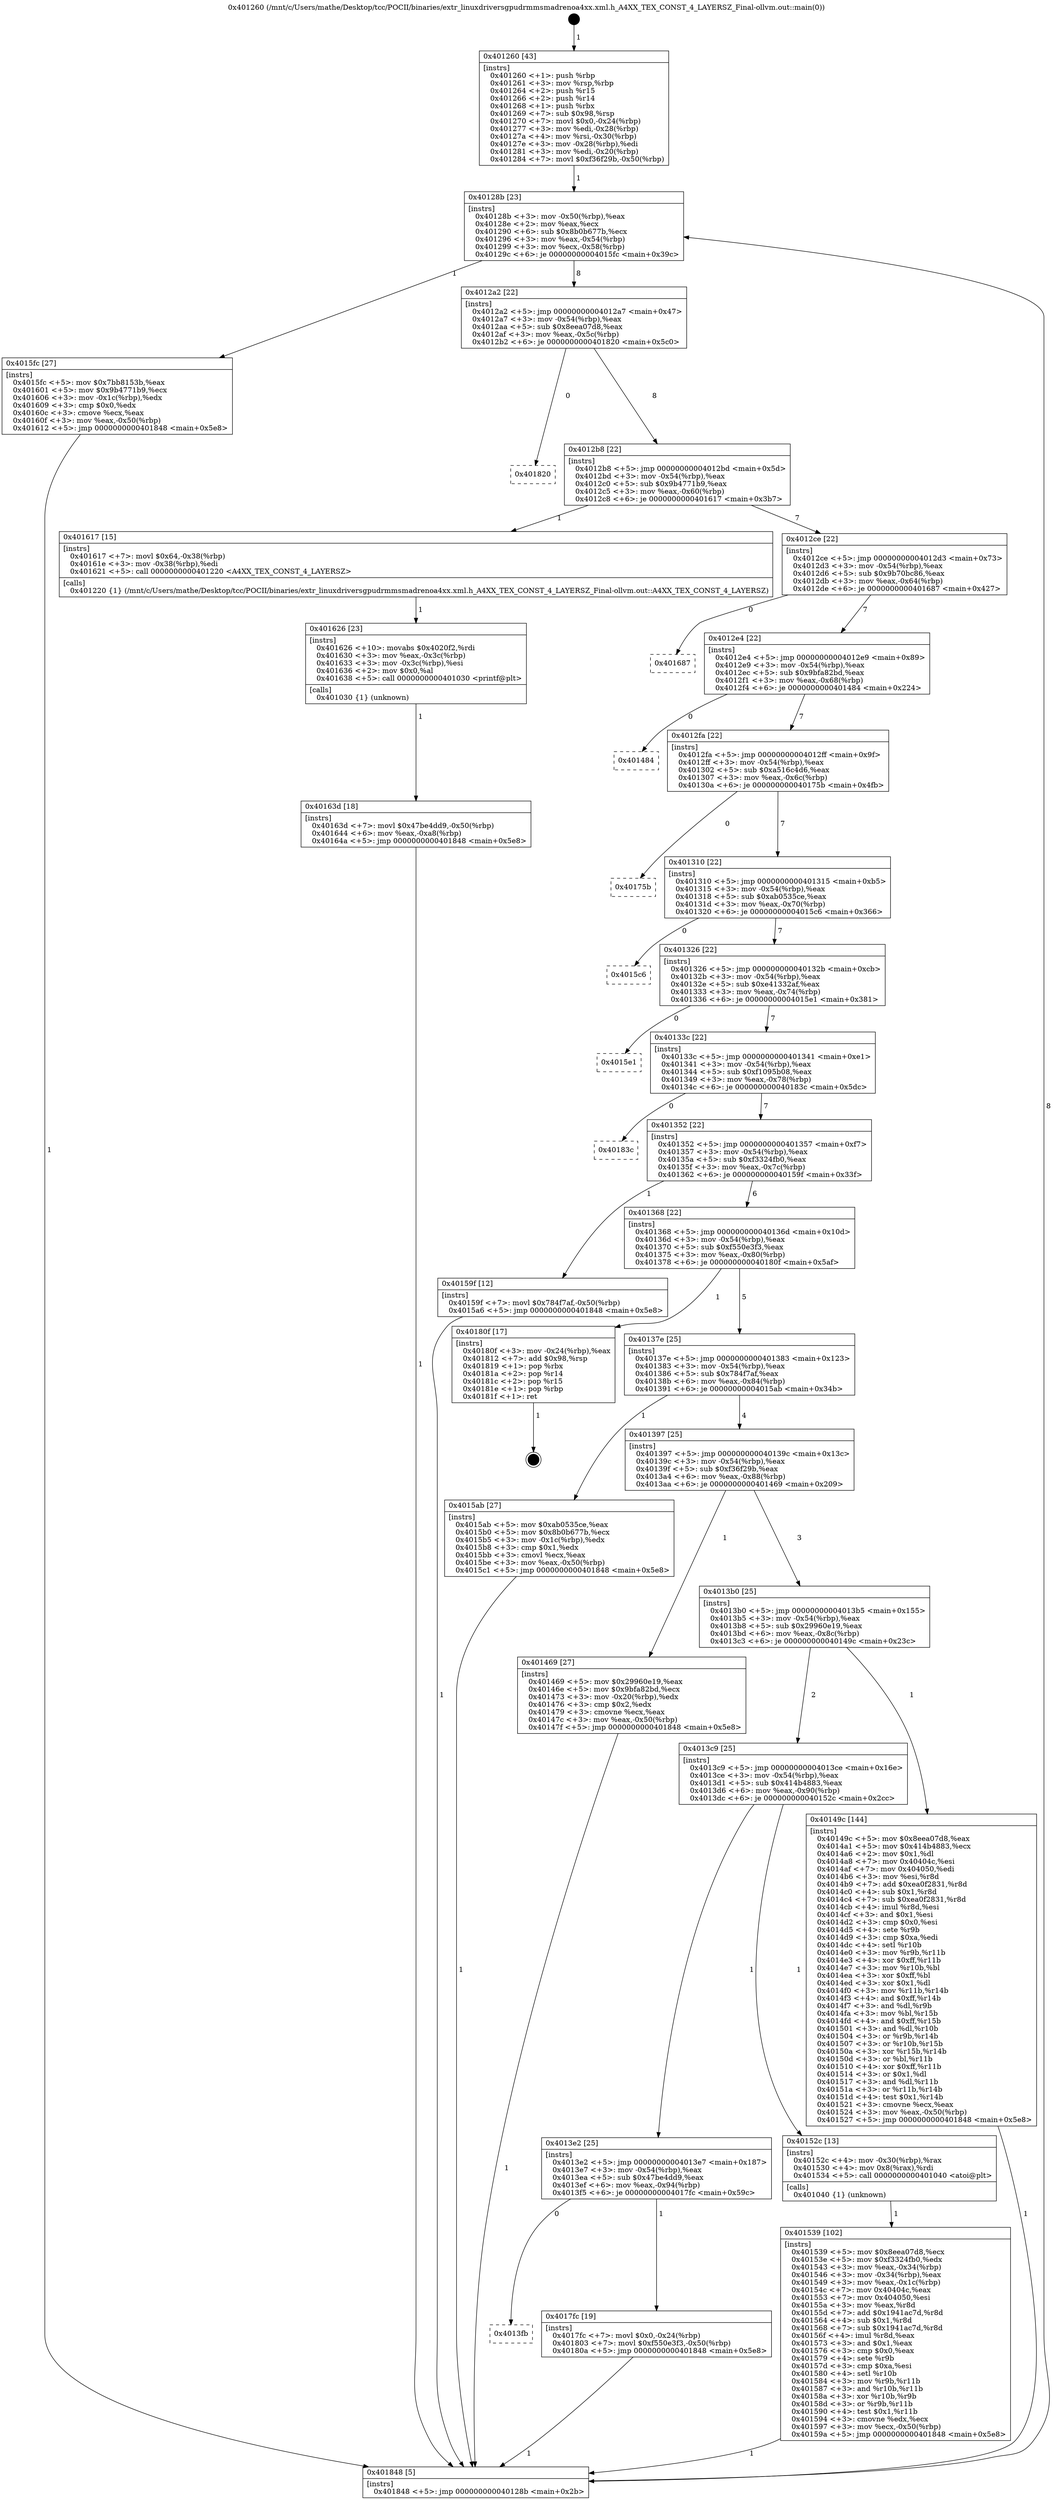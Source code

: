 digraph "0x401260" {
  label = "0x401260 (/mnt/c/Users/mathe/Desktop/tcc/POCII/binaries/extr_linuxdriversgpudrmmsmadrenoa4xx.xml.h_A4XX_TEX_CONST_4_LAYERSZ_Final-ollvm.out::main(0))"
  labelloc = "t"
  node[shape=record]

  Entry [label="",width=0.3,height=0.3,shape=circle,fillcolor=black,style=filled]
  "0x40128b" [label="{
     0x40128b [23]\l
     | [instrs]\l
     &nbsp;&nbsp;0x40128b \<+3\>: mov -0x50(%rbp),%eax\l
     &nbsp;&nbsp;0x40128e \<+2\>: mov %eax,%ecx\l
     &nbsp;&nbsp;0x401290 \<+6\>: sub $0x8b0b677b,%ecx\l
     &nbsp;&nbsp;0x401296 \<+3\>: mov %eax,-0x54(%rbp)\l
     &nbsp;&nbsp;0x401299 \<+3\>: mov %ecx,-0x58(%rbp)\l
     &nbsp;&nbsp;0x40129c \<+6\>: je 00000000004015fc \<main+0x39c\>\l
  }"]
  "0x4015fc" [label="{
     0x4015fc [27]\l
     | [instrs]\l
     &nbsp;&nbsp;0x4015fc \<+5\>: mov $0x7bb8153b,%eax\l
     &nbsp;&nbsp;0x401601 \<+5\>: mov $0x9b4771b9,%ecx\l
     &nbsp;&nbsp;0x401606 \<+3\>: mov -0x1c(%rbp),%edx\l
     &nbsp;&nbsp;0x401609 \<+3\>: cmp $0x0,%edx\l
     &nbsp;&nbsp;0x40160c \<+3\>: cmove %ecx,%eax\l
     &nbsp;&nbsp;0x40160f \<+3\>: mov %eax,-0x50(%rbp)\l
     &nbsp;&nbsp;0x401612 \<+5\>: jmp 0000000000401848 \<main+0x5e8\>\l
  }"]
  "0x4012a2" [label="{
     0x4012a2 [22]\l
     | [instrs]\l
     &nbsp;&nbsp;0x4012a2 \<+5\>: jmp 00000000004012a7 \<main+0x47\>\l
     &nbsp;&nbsp;0x4012a7 \<+3\>: mov -0x54(%rbp),%eax\l
     &nbsp;&nbsp;0x4012aa \<+5\>: sub $0x8eea07d8,%eax\l
     &nbsp;&nbsp;0x4012af \<+3\>: mov %eax,-0x5c(%rbp)\l
     &nbsp;&nbsp;0x4012b2 \<+6\>: je 0000000000401820 \<main+0x5c0\>\l
  }"]
  Exit [label="",width=0.3,height=0.3,shape=circle,fillcolor=black,style=filled,peripheries=2]
  "0x401820" [label="{
     0x401820\l
  }", style=dashed]
  "0x4012b8" [label="{
     0x4012b8 [22]\l
     | [instrs]\l
     &nbsp;&nbsp;0x4012b8 \<+5\>: jmp 00000000004012bd \<main+0x5d\>\l
     &nbsp;&nbsp;0x4012bd \<+3\>: mov -0x54(%rbp),%eax\l
     &nbsp;&nbsp;0x4012c0 \<+5\>: sub $0x9b4771b9,%eax\l
     &nbsp;&nbsp;0x4012c5 \<+3\>: mov %eax,-0x60(%rbp)\l
     &nbsp;&nbsp;0x4012c8 \<+6\>: je 0000000000401617 \<main+0x3b7\>\l
  }"]
  "0x4013fb" [label="{
     0x4013fb\l
  }", style=dashed]
  "0x401617" [label="{
     0x401617 [15]\l
     | [instrs]\l
     &nbsp;&nbsp;0x401617 \<+7\>: movl $0x64,-0x38(%rbp)\l
     &nbsp;&nbsp;0x40161e \<+3\>: mov -0x38(%rbp),%edi\l
     &nbsp;&nbsp;0x401621 \<+5\>: call 0000000000401220 \<A4XX_TEX_CONST_4_LAYERSZ\>\l
     | [calls]\l
     &nbsp;&nbsp;0x401220 \{1\} (/mnt/c/Users/mathe/Desktop/tcc/POCII/binaries/extr_linuxdriversgpudrmmsmadrenoa4xx.xml.h_A4XX_TEX_CONST_4_LAYERSZ_Final-ollvm.out::A4XX_TEX_CONST_4_LAYERSZ)\l
  }"]
  "0x4012ce" [label="{
     0x4012ce [22]\l
     | [instrs]\l
     &nbsp;&nbsp;0x4012ce \<+5\>: jmp 00000000004012d3 \<main+0x73\>\l
     &nbsp;&nbsp;0x4012d3 \<+3\>: mov -0x54(%rbp),%eax\l
     &nbsp;&nbsp;0x4012d6 \<+5\>: sub $0x9b70bc86,%eax\l
     &nbsp;&nbsp;0x4012db \<+3\>: mov %eax,-0x64(%rbp)\l
     &nbsp;&nbsp;0x4012de \<+6\>: je 0000000000401687 \<main+0x427\>\l
  }"]
  "0x4017fc" [label="{
     0x4017fc [19]\l
     | [instrs]\l
     &nbsp;&nbsp;0x4017fc \<+7\>: movl $0x0,-0x24(%rbp)\l
     &nbsp;&nbsp;0x401803 \<+7\>: movl $0xf550e3f3,-0x50(%rbp)\l
     &nbsp;&nbsp;0x40180a \<+5\>: jmp 0000000000401848 \<main+0x5e8\>\l
  }"]
  "0x401687" [label="{
     0x401687\l
  }", style=dashed]
  "0x4012e4" [label="{
     0x4012e4 [22]\l
     | [instrs]\l
     &nbsp;&nbsp;0x4012e4 \<+5\>: jmp 00000000004012e9 \<main+0x89\>\l
     &nbsp;&nbsp;0x4012e9 \<+3\>: mov -0x54(%rbp),%eax\l
     &nbsp;&nbsp;0x4012ec \<+5\>: sub $0x9bfa82bd,%eax\l
     &nbsp;&nbsp;0x4012f1 \<+3\>: mov %eax,-0x68(%rbp)\l
     &nbsp;&nbsp;0x4012f4 \<+6\>: je 0000000000401484 \<main+0x224\>\l
  }"]
  "0x40163d" [label="{
     0x40163d [18]\l
     | [instrs]\l
     &nbsp;&nbsp;0x40163d \<+7\>: movl $0x47be4dd9,-0x50(%rbp)\l
     &nbsp;&nbsp;0x401644 \<+6\>: mov %eax,-0xa8(%rbp)\l
     &nbsp;&nbsp;0x40164a \<+5\>: jmp 0000000000401848 \<main+0x5e8\>\l
  }"]
  "0x401484" [label="{
     0x401484\l
  }", style=dashed]
  "0x4012fa" [label="{
     0x4012fa [22]\l
     | [instrs]\l
     &nbsp;&nbsp;0x4012fa \<+5\>: jmp 00000000004012ff \<main+0x9f\>\l
     &nbsp;&nbsp;0x4012ff \<+3\>: mov -0x54(%rbp),%eax\l
     &nbsp;&nbsp;0x401302 \<+5\>: sub $0xa516c4d6,%eax\l
     &nbsp;&nbsp;0x401307 \<+3\>: mov %eax,-0x6c(%rbp)\l
     &nbsp;&nbsp;0x40130a \<+6\>: je 000000000040175b \<main+0x4fb\>\l
  }"]
  "0x401626" [label="{
     0x401626 [23]\l
     | [instrs]\l
     &nbsp;&nbsp;0x401626 \<+10\>: movabs $0x4020f2,%rdi\l
     &nbsp;&nbsp;0x401630 \<+3\>: mov %eax,-0x3c(%rbp)\l
     &nbsp;&nbsp;0x401633 \<+3\>: mov -0x3c(%rbp),%esi\l
     &nbsp;&nbsp;0x401636 \<+2\>: mov $0x0,%al\l
     &nbsp;&nbsp;0x401638 \<+5\>: call 0000000000401030 \<printf@plt\>\l
     | [calls]\l
     &nbsp;&nbsp;0x401030 \{1\} (unknown)\l
  }"]
  "0x40175b" [label="{
     0x40175b\l
  }", style=dashed]
  "0x401310" [label="{
     0x401310 [22]\l
     | [instrs]\l
     &nbsp;&nbsp;0x401310 \<+5\>: jmp 0000000000401315 \<main+0xb5\>\l
     &nbsp;&nbsp;0x401315 \<+3\>: mov -0x54(%rbp),%eax\l
     &nbsp;&nbsp;0x401318 \<+5\>: sub $0xab0535ce,%eax\l
     &nbsp;&nbsp;0x40131d \<+3\>: mov %eax,-0x70(%rbp)\l
     &nbsp;&nbsp;0x401320 \<+6\>: je 00000000004015c6 \<main+0x366\>\l
  }"]
  "0x401539" [label="{
     0x401539 [102]\l
     | [instrs]\l
     &nbsp;&nbsp;0x401539 \<+5\>: mov $0x8eea07d8,%ecx\l
     &nbsp;&nbsp;0x40153e \<+5\>: mov $0xf3324fb0,%edx\l
     &nbsp;&nbsp;0x401543 \<+3\>: mov %eax,-0x34(%rbp)\l
     &nbsp;&nbsp;0x401546 \<+3\>: mov -0x34(%rbp),%eax\l
     &nbsp;&nbsp;0x401549 \<+3\>: mov %eax,-0x1c(%rbp)\l
     &nbsp;&nbsp;0x40154c \<+7\>: mov 0x40404c,%eax\l
     &nbsp;&nbsp;0x401553 \<+7\>: mov 0x404050,%esi\l
     &nbsp;&nbsp;0x40155a \<+3\>: mov %eax,%r8d\l
     &nbsp;&nbsp;0x40155d \<+7\>: add $0x1941ac7d,%r8d\l
     &nbsp;&nbsp;0x401564 \<+4\>: sub $0x1,%r8d\l
     &nbsp;&nbsp;0x401568 \<+7\>: sub $0x1941ac7d,%r8d\l
     &nbsp;&nbsp;0x40156f \<+4\>: imul %r8d,%eax\l
     &nbsp;&nbsp;0x401573 \<+3\>: and $0x1,%eax\l
     &nbsp;&nbsp;0x401576 \<+3\>: cmp $0x0,%eax\l
     &nbsp;&nbsp;0x401579 \<+4\>: sete %r9b\l
     &nbsp;&nbsp;0x40157d \<+3\>: cmp $0xa,%esi\l
     &nbsp;&nbsp;0x401580 \<+4\>: setl %r10b\l
     &nbsp;&nbsp;0x401584 \<+3\>: mov %r9b,%r11b\l
     &nbsp;&nbsp;0x401587 \<+3\>: and %r10b,%r11b\l
     &nbsp;&nbsp;0x40158a \<+3\>: xor %r10b,%r9b\l
     &nbsp;&nbsp;0x40158d \<+3\>: or %r9b,%r11b\l
     &nbsp;&nbsp;0x401590 \<+4\>: test $0x1,%r11b\l
     &nbsp;&nbsp;0x401594 \<+3\>: cmovne %edx,%ecx\l
     &nbsp;&nbsp;0x401597 \<+3\>: mov %ecx,-0x50(%rbp)\l
     &nbsp;&nbsp;0x40159a \<+5\>: jmp 0000000000401848 \<main+0x5e8\>\l
  }"]
  "0x4015c6" [label="{
     0x4015c6\l
  }", style=dashed]
  "0x401326" [label="{
     0x401326 [22]\l
     | [instrs]\l
     &nbsp;&nbsp;0x401326 \<+5\>: jmp 000000000040132b \<main+0xcb\>\l
     &nbsp;&nbsp;0x40132b \<+3\>: mov -0x54(%rbp),%eax\l
     &nbsp;&nbsp;0x40132e \<+5\>: sub $0xe41332af,%eax\l
     &nbsp;&nbsp;0x401333 \<+3\>: mov %eax,-0x74(%rbp)\l
     &nbsp;&nbsp;0x401336 \<+6\>: je 00000000004015e1 \<main+0x381\>\l
  }"]
  "0x4013e2" [label="{
     0x4013e2 [25]\l
     | [instrs]\l
     &nbsp;&nbsp;0x4013e2 \<+5\>: jmp 00000000004013e7 \<main+0x187\>\l
     &nbsp;&nbsp;0x4013e7 \<+3\>: mov -0x54(%rbp),%eax\l
     &nbsp;&nbsp;0x4013ea \<+5\>: sub $0x47be4dd9,%eax\l
     &nbsp;&nbsp;0x4013ef \<+6\>: mov %eax,-0x94(%rbp)\l
     &nbsp;&nbsp;0x4013f5 \<+6\>: je 00000000004017fc \<main+0x59c\>\l
  }"]
  "0x4015e1" [label="{
     0x4015e1\l
  }", style=dashed]
  "0x40133c" [label="{
     0x40133c [22]\l
     | [instrs]\l
     &nbsp;&nbsp;0x40133c \<+5\>: jmp 0000000000401341 \<main+0xe1\>\l
     &nbsp;&nbsp;0x401341 \<+3\>: mov -0x54(%rbp),%eax\l
     &nbsp;&nbsp;0x401344 \<+5\>: sub $0xf1095b08,%eax\l
     &nbsp;&nbsp;0x401349 \<+3\>: mov %eax,-0x78(%rbp)\l
     &nbsp;&nbsp;0x40134c \<+6\>: je 000000000040183c \<main+0x5dc\>\l
  }"]
  "0x40152c" [label="{
     0x40152c [13]\l
     | [instrs]\l
     &nbsp;&nbsp;0x40152c \<+4\>: mov -0x30(%rbp),%rax\l
     &nbsp;&nbsp;0x401530 \<+4\>: mov 0x8(%rax),%rdi\l
     &nbsp;&nbsp;0x401534 \<+5\>: call 0000000000401040 \<atoi@plt\>\l
     | [calls]\l
     &nbsp;&nbsp;0x401040 \{1\} (unknown)\l
  }"]
  "0x40183c" [label="{
     0x40183c\l
  }", style=dashed]
  "0x401352" [label="{
     0x401352 [22]\l
     | [instrs]\l
     &nbsp;&nbsp;0x401352 \<+5\>: jmp 0000000000401357 \<main+0xf7\>\l
     &nbsp;&nbsp;0x401357 \<+3\>: mov -0x54(%rbp),%eax\l
     &nbsp;&nbsp;0x40135a \<+5\>: sub $0xf3324fb0,%eax\l
     &nbsp;&nbsp;0x40135f \<+3\>: mov %eax,-0x7c(%rbp)\l
     &nbsp;&nbsp;0x401362 \<+6\>: je 000000000040159f \<main+0x33f\>\l
  }"]
  "0x4013c9" [label="{
     0x4013c9 [25]\l
     | [instrs]\l
     &nbsp;&nbsp;0x4013c9 \<+5\>: jmp 00000000004013ce \<main+0x16e\>\l
     &nbsp;&nbsp;0x4013ce \<+3\>: mov -0x54(%rbp),%eax\l
     &nbsp;&nbsp;0x4013d1 \<+5\>: sub $0x414b4883,%eax\l
     &nbsp;&nbsp;0x4013d6 \<+6\>: mov %eax,-0x90(%rbp)\l
     &nbsp;&nbsp;0x4013dc \<+6\>: je 000000000040152c \<main+0x2cc\>\l
  }"]
  "0x40159f" [label="{
     0x40159f [12]\l
     | [instrs]\l
     &nbsp;&nbsp;0x40159f \<+7\>: movl $0x784f7af,-0x50(%rbp)\l
     &nbsp;&nbsp;0x4015a6 \<+5\>: jmp 0000000000401848 \<main+0x5e8\>\l
  }"]
  "0x401368" [label="{
     0x401368 [22]\l
     | [instrs]\l
     &nbsp;&nbsp;0x401368 \<+5\>: jmp 000000000040136d \<main+0x10d\>\l
     &nbsp;&nbsp;0x40136d \<+3\>: mov -0x54(%rbp),%eax\l
     &nbsp;&nbsp;0x401370 \<+5\>: sub $0xf550e3f3,%eax\l
     &nbsp;&nbsp;0x401375 \<+3\>: mov %eax,-0x80(%rbp)\l
     &nbsp;&nbsp;0x401378 \<+6\>: je 000000000040180f \<main+0x5af\>\l
  }"]
  "0x40149c" [label="{
     0x40149c [144]\l
     | [instrs]\l
     &nbsp;&nbsp;0x40149c \<+5\>: mov $0x8eea07d8,%eax\l
     &nbsp;&nbsp;0x4014a1 \<+5\>: mov $0x414b4883,%ecx\l
     &nbsp;&nbsp;0x4014a6 \<+2\>: mov $0x1,%dl\l
     &nbsp;&nbsp;0x4014a8 \<+7\>: mov 0x40404c,%esi\l
     &nbsp;&nbsp;0x4014af \<+7\>: mov 0x404050,%edi\l
     &nbsp;&nbsp;0x4014b6 \<+3\>: mov %esi,%r8d\l
     &nbsp;&nbsp;0x4014b9 \<+7\>: add $0xea0f2831,%r8d\l
     &nbsp;&nbsp;0x4014c0 \<+4\>: sub $0x1,%r8d\l
     &nbsp;&nbsp;0x4014c4 \<+7\>: sub $0xea0f2831,%r8d\l
     &nbsp;&nbsp;0x4014cb \<+4\>: imul %r8d,%esi\l
     &nbsp;&nbsp;0x4014cf \<+3\>: and $0x1,%esi\l
     &nbsp;&nbsp;0x4014d2 \<+3\>: cmp $0x0,%esi\l
     &nbsp;&nbsp;0x4014d5 \<+4\>: sete %r9b\l
     &nbsp;&nbsp;0x4014d9 \<+3\>: cmp $0xa,%edi\l
     &nbsp;&nbsp;0x4014dc \<+4\>: setl %r10b\l
     &nbsp;&nbsp;0x4014e0 \<+3\>: mov %r9b,%r11b\l
     &nbsp;&nbsp;0x4014e3 \<+4\>: xor $0xff,%r11b\l
     &nbsp;&nbsp;0x4014e7 \<+3\>: mov %r10b,%bl\l
     &nbsp;&nbsp;0x4014ea \<+3\>: xor $0xff,%bl\l
     &nbsp;&nbsp;0x4014ed \<+3\>: xor $0x1,%dl\l
     &nbsp;&nbsp;0x4014f0 \<+3\>: mov %r11b,%r14b\l
     &nbsp;&nbsp;0x4014f3 \<+4\>: and $0xff,%r14b\l
     &nbsp;&nbsp;0x4014f7 \<+3\>: and %dl,%r9b\l
     &nbsp;&nbsp;0x4014fa \<+3\>: mov %bl,%r15b\l
     &nbsp;&nbsp;0x4014fd \<+4\>: and $0xff,%r15b\l
     &nbsp;&nbsp;0x401501 \<+3\>: and %dl,%r10b\l
     &nbsp;&nbsp;0x401504 \<+3\>: or %r9b,%r14b\l
     &nbsp;&nbsp;0x401507 \<+3\>: or %r10b,%r15b\l
     &nbsp;&nbsp;0x40150a \<+3\>: xor %r15b,%r14b\l
     &nbsp;&nbsp;0x40150d \<+3\>: or %bl,%r11b\l
     &nbsp;&nbsp;0x401510 \<+4\>: xor $0xff,%r11b\l
     &nbsp;&nbsp;0x401514 \<+3\>: or $0x1,%dl\l
     &nbsp;&nbsp;0x401517 \<+3\>: and %dl,%r11b\l
     &nbsp;&nbsp;0x40151a \<+3\>: or %r11b,%r14b\l
     &nbsp;&nbsp;0x40151d \<+4\>: test $0x1,%r14b\l
     &nbsp;&nbsp;0x401521 \<+3\>: cmovne %ecx,%eax\l
     &nbsp;&nbsp;0x401524 \<+3\>: mov %eax,-0x50(%rbp)\l
     &nbsp;&nbsp;0x401527 \<+5\>: jmp 0000000000401848 \<main+0x5e8\>\l
  }"]
  "0x40180f" [label="{
     0x40180f [17]\l
     | [instrs]\l
     &nbsp;&nbsp;0x40180f \<+3\>: mov -0x24(%rbp),%eax\l
     &nbsp;&nbsp;0x401812 \<+7\>: add $0x98,%rsp\l
     &nbsp;&nbsp;0x401819 \<+1\>: pop %rbx\l
     &nbsp;&nbsp;0x40181a \<+2\>: pop %r14\l
     &nbsp;&nbsp;0x40181c \<+2\>: pop %r15\l
     &nbsp;&nbsp;0x40181e \<+1\>: pop %rbp\l
     &nbsp;&nbsp;0x40181f \<+1\>: ret\l
  }"]
  "0x40137e" [label="{
     0x40137e [25]\l
     | [instrs]\l
     &nbsp;&nbsp;0x40137e \<+5\>: jmp 0000000000401383 \<main+0x123\>\l
     &nbsp;&nbsp;0x401383 \<+3\>: mov -0x54(%rbp),%eax\l
     &nbsp;&nbsp;0x401386 \<+5\>: sub $0x784f7af,%eax\l
     &nbsp;&nbsp;0x40138b \<+6\>: mov %eax,-0x84(%rbp)\l
     &nbsp;&nbsp;0x401391 \<+6\>: je 00000000004015ab \<main+0x34b\>\l
  }"]
  "0x401260" [label="{
     0x401260 [43]\l
     | [instrs]\l
     &nbsp;&nbsp;0x401260 \<+1\>: push %rbp\l
     &nbsp;&nbsp;0x401261 \<+3\>: mov %rsp,%rbp\l
     &nbsp;&nbsp;0x401264 \<+2\>: push %r15\l
     &nbsp;&nbsp;0x401266 \<+2\>: push %r14\l
     &nbsp;&nbsp;0x401268 \<+1\>: push %rbx\l
     &nbsp;&nbsp;0x401269 \<+7\>: sub $0x98,%rsp\l
     &nbsp;&nbsp;0x401270 \<+7\>: movl $0x0,-0x24(%rbp)\l
     &nbsp;&nbsp;0x401277 \<+3\>: mov %edi,-0x28(%rbp)\l
     &nbsp;&nbsp;0x40127a \<+4\>: mov %rsi,-0x30(%rbp)\l
     &nbsp;&nbsp;0x40127e \<+3\>: mov -0x28(%rbp),%edi\l
     &nbsp;&nbsp;0x401281 \<+3\>: mov %edi,-0x20(%rbp)\l
     &nbsp;&nbsp;0x401284 \<+7\>: movl $0xf36f29b,-0x50(%rbp)\l
  }"]
  "0x4015ab" [label="{
     0x4015ab [27]\l
     | [instrs]\l
     &nbsp;&nbsp;0x4015ab \<+5\>: mov $0xab0535ce,%eax\l
     &nbsp;&nbsp;0x4015b0 \<+5\>: mov $0x8b0b677b,%ecx\l
     &nbsp;&nbsp;0x4015b5 \<+3\>: mov -0x1c(%rbp),%edx\l
     &nbsp;&nbsp;0x4015b8 \<+3\>: cmp $0x1,%edx\l
     &nbsp;&nbsp;0x4015bb \<+3\>: cmovl %ecx,%eax\l
     &nbsp;&nbsp;0x4015be \<+3\>: mov %eax,-0x50(%rbp)\l
     &nbsp;&nbsp;0x4015c1 \<+5\>: jmp 0000000000401848 \<main+0x5e8\>\l
  }"]
  "0x401397" [label="{
     0x401397 [25]\l
     | [instrs]\l
     &nbsp;&nbsp;0x401397 \<+5\>: jmp 000000000040139c \<main+0x13c\>\l
     &nbsp;&nbsp;0x40139c \<+3\>: mov -0x54(%rbp),%eax\l
     &nbsp;&nbsp;0x40139f \<+5\>: sub $0xf36f29b,%eax\l
     &nbsp;&nbsp;0x4013a4 \<+6\>: mov %eax,-0x88(%rbp)\l
     &nbsp;&nbsp;0x4013aa \<+6\>: je 0000000000401469 \<main+0x209\>\l
  }"]
  "0x401848" [label="{
     0x401848 [5]\l
     | [instrs]\l
     &nbsp;&nbsp;0x401848 \<+5\>: jmp 000000000040128b \<main+0x2b\>\l
  }"]
  "0x401469" [label="{
     0x401469 [27]\l
     | [instrs]\l
     &nbsp;&nbsp;0x401469 \<+5\>: mov $0x29960e19,%eax\l
     &nbsp;&nbsp;0x40146e \<+5\>: mov $0x9bfa82bd,%ecx\l
     &nbsp;&nbsp;0x401473 \<+3\>: mov -0x20(%rbp),%edx\l
     &nbsp;&nbsp;0x401476 \<+3\>: cmp $0x2,%edx\l
     &nbsp;&nbsp;0x401479 \<+3\>: cmovne %ecx,%eax\l
     &nbsp;&nbsp;0x40147c \<+3\>: mov %eax,-0x50(%rbp)\l
     &nbsp;&nbsp;0x40147f \<+5\>: jmp 0000000000401848 \<main+0x5e8\>\l
  }"]
  "0x4013b0" [label="{
     0x4013b0 [25]\l
     | [instrs]\l
     &nbsp;&nbsp;0x4013b0 \<+5\>: jmp 00000000004013b5 \<main+0x155\>\l
     &nbsp;&nbsp;0x4013b5 \<+3\>: mov -0x54(%rbp),%eax\l
     &nbsp;&nbsp;0x4013b8 \<+5\>: sub $0x29960e19,%eax\l
     &nbsp;&nbsp;0x4013bd \<+6\>: mov %eax,-0x8c(%rbp)\l
     &nbsp;&nbsp;0x4013c3 \<+6\>: je 000000000040149c \<main+0x23c\>\l
  }"]
  Entry -> "0x401260" [label=" 1"]
  "0x40128b" -> "0x4015fc" [label=" 1"]
  "0x40128b" -> "0x4012a2" [label=" 8"]
  "0x40180f" -> Exit [label=" 1"]
  "0x4012a2" -> "0x401820" [label=" 0"]
  "0x4012a2" -> "0x4012b8" [label=" 8"]
  "0x4017fc" -> "0x401848" [label=" 1"]
  "0x4012b8" -> "0x401617" [label=" 1"]
  "0x4012b8" -> "0x4012ce" [label=" 7"]
  "0x4013e2" -> "0x4013fb" [label=" 0"]
  "0x4012ce" -> "0x401687" [label=" 0"]
  "0x4012ce" -> "0x4012e4" [label=" 7"]
  "0x4013e2" -> "0x4017fc" [label=" 1"]
  "0x4012e4" -> "0x401484" [label=" 0"]
  "0x4012e4" -> "0x4012fa" [label=" 7"]
  "0x40163d" -> "0x401848" [label=" 1"]
  "0x4012fa" -> "0x40175b" [label=" 0"]
  "0x4012fa" -> "0x401310" [label=" 7"]
  "0x401626" -> "0x40163d" [label=" 1"]
  "0x401310" -> "0x4015c6" [label=" 0"]
  "0x401310" -> "0x401326" [label=" 7"]
  "0x401617" -> "0x401626" [label=" 1"]
  "0x401326" -> "0x4015e1" [label=" 0"]
  "0x401326" -> "0x40133c" [label=" 7"]
  "0x4015fc" -> "0x401848" [label=" 1"]
  "0x40133c" -> "0x40183c" [label=" 0"]
  "0x40133c" -> "0x401352" [label=" 7"]
  "0x4015ab" -> "0x401848" [label=" 1"]
  "0x401352" -> "0x40159f" [label=" 1"]
  "0x401352" -> "0x401368" [label=" 6"]
  "0x401539" -> "0x401848" [label=" 1"]
  "0x401368" -> "0x40180f" [label=" 1"]
  "0x401368" -> "0x40137e" [label=" 5"]
  "0x40152c" -> "0x401539" [label=" 1"]
  "0x40137e" -> "0x4015ab" [label=" 1"]
  "0x40137e" -> "0x401397" [label=" 4"]
  "0x4013c9" -> "0x40152c" [label=" 1"]
  "0x401397" -> "0x401469" [label=" 1"]
  "0x401397" -> "0x4013b0" [label=" 3"]
  "0x401469" -> "0x401848" [label=" 1"]
  "0x401260" -> "0x40128b" [label=" 1"]
  "0x401848" -> "0x40128b" [label=" 8"]
  "0x4013c9" -> "0x4013e2" [label=" 1"]
  "0x4013b0" -> "0x40149c" [label=" 1"]
  "0x4013b0" -> "0x4013c9" [label=" 2"]
  "0x40149c" -> "0x401848" [label=" 1"]
  "0x40159f" -> "0x401848" [label=" 1"]
}
